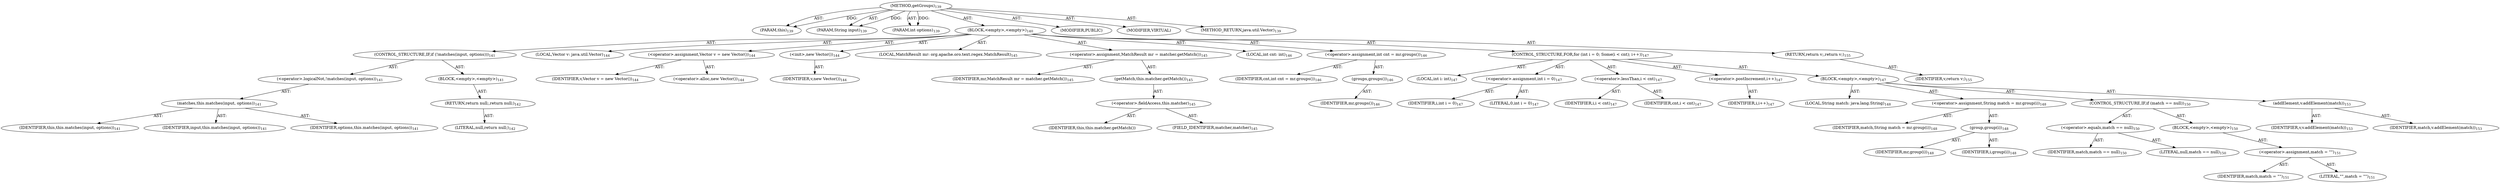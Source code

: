 digraph "getGroups" {  
"111669149703" [label = <(METHOD,getGroups)<SUB>139</SUB>> ]
"115964116998" [label = <(PARAM,this)<SUB>139</SUB>> ]
"115964117006" [label = <(PARAM,String input)<SUB>139</SUB>> ]
"115964117007" [label = <(PARAM,int options)<SUB>139</SUB>> ]
"25769803786" [label = <(BLOCK,&lt;empty&gt;,&lt;empty&gt;)<SUB>140</SUB>> ]
"47244640258" [label = <(CONTROL_STRUCTURE,IF,if (!matches(input, options)))<SUB>141</SUB>> ]
"30064771100" [label = <(&lt;operator&gt;.logicalNot,!matches(input, options))<SUB>141</SUB>> ]
"30064771101" [label = <(matches,this.matches(input, options))<SUB>141</SUB>> ]
"68719476742" [label = <(IDENTIFIER,this,this.matches(input, options))<SUB>141</SUB>> ]
"68719476766" [label = <(IDENTIFIER,input,this.matches(input, options))<SUB>141</SUB>> ]
"68719476767" [label = <(IDENTIFIER,options,this.matches(input, options))<SUB>141</SUB>> ]
"25769803787" [label = <(BLOCK,&lt;empty&gt;,&lt;empty&gt;)<SUB>141</SUB>> ]
"146028888069" [label = <(RETURN,return null;,return null;)<SUB>142</SUB>> ]
"90194313216" [label = <(LITERAL,null,return null;)<SUB>142</SUB>> ]
"94489280515" [label = <(LOCAL,Vector v: java.util.Vector)<SUB>144</SUB>> ]
"30064771102" [label = <(&lt;operator&gt;.assignment,Vector v = new Vector())<SUB>144</SUB>> ]
"68719476768" [label = <(IDENTIFIER,v,Vector v = new Vector())<SUB>144</SUB>> ]
"30064771103" [label = <(&lt;operator&gt;.alloc,new Vector())<SUB>144</SUB>> ]
"30064771104" [label = <(&lt;init&gt;,new Vector())<SUB>144</SUB>> ]
"68719476769" [label = <(IDENTIFIER,v,new Vector())<SUB>144</SUB>> ]
"94489280516" [label = <(LOCAL,MatchResult mr: org.apache.oro.text.regex.MatchResult)<SUB>145</SUB>> ]
"30064771105" [label = <(&lt;operator&gt;.assignment,MatchResult mr = matcher.getMatch())<SUB>145</SUB>> ]
"68719476770" [label = <(IDENTIFIER,mr,MatchResult mr = matcher.getMatch())<SUB>145</SUB>> ]
"30064771106" [label = <(getMatch,this.matcher.getMatch())<SUB>145</SUB>> ]
"30064771107" [label = <(&lt;operator&gt;.fieldAccess,this.matcher)<SUB>145</SUB>> ]
"68719476771" [label = <(IDENTIFIER,this,this.matcher.getMatch())> ]
"55834574857" [label = <(FIELD_IDENTIFIER,matcher,matcher)<SUB>145</SUB>> ]
"94489280517" [label = <(LOCAL,int cnt: int)<SUB>146</SUB>> ]
"30064771108" [label = <(&lt;operator&gt;.assignment,int cnt = mr.groups())<SUB>146</SUB>> ]
"68719476772" [label = <(IDENTIFIER,cnt,int cnt = mr.groups())<SUB>146</SUB>> ]
"30064771109" [label = <(groups,groups())<SUB>146</SUB>> ]
"68719476773" [label = <(IDENTIFIER,mr,groups())<SUB>146</SUB>> ]
"47244640259" [label = <(CONTROL_STRUCTURE,FOR,for (int i = 0; Some(i &lt; cnt); i++))<SUB>147</SUB>> ]
"94489280518" [label = <(LOCAL,int i: int)<SUB>147</SUB>> ]
"30064771110" [label = <(&lt;operator&gt;.assignment,int i = 0)<SUB>147</SUB>> ]
"68719476774" [label = <(IDENTIFIER,i,int i = 0)<SUB>147</SUB>> ]
"90194313217" [label = <(LITERAL,0,int i = 0)<SUB>147</SUB>> ]
"30064771111" [label = <(&lt;operator&gt;.lessThan,i &lt; cnt)<SUB>147</SUB>> ]
"68719476775" [label = <(IDENTIFIER,i,i &lt; cnt)<SUB>147</SUB>> ]
"68719476776" [label = <(IDENTIFIER,cnt,i &lt; cnt)<SUB>147</SUB>> ]
"30064771112" [label = <(&lt;operator&gt;.postIncrement,i++)<SUB>147</SUB>> ]
"68719476777" [label = <(IDENTIFIER,i,i++)<SUB>147</SUB>> ]
"25769803788" [label = <(BLOCK,&lt;empty&gt;,&lt;empty&gt;)<SUB>147</SUB>> ]
"94489280519" [label = <(LOCAL,String match: java.lang.String)<SUB>148</SUB>> ]
"30064771113" [label = <(&lt;operator&gt;.assignment,String match = mr.group(i))<SUB>148</SUB>> ]
"68719476778" [label = <(IDENTIFIER,match,String match = mr.group(i))<SUB>148</SUB>> ]
"30064771114" [label = <(group,group(i))<SUB>148</SUB>> ]
"68719476779" [label = <(IDENTIFIER,mr,group(i))<SUB>148</SUB>> ]
"68719476780" [label = <(IDENTIFIER,i,group(i))<SUB>148</SUB>> ]
"47244640260" [label = <(CONTROL_STRUCTURE,IF,if (match == null))<SUB>150</SUB>> ]
"30064771115" [label = <(&lt;operator&gt;.equals,match == null)<SUB>150</SUB>> ]
"68719476781" [label = <(IDENTIFIER,match,match == null)<SUB>150</SUB>> ]
"90194313218" [label = <(LITERAL,null,match == null)<SUB>150</SUB>> ]
"25769803789" [label = <(BLOCK,&lt;empty&gt;,&lt;empty&gt;)<SUB>150</SUB>> ]
"30064771116" [label = <(&lt;operator&gt;.assignment,match = &quot;&quot;)<SUB>151</SUB>> ]
"68719476782" [label = <(IDENTIFIER,match,match = &quot;&quot;)<SUB>151</SUB>> ]
"90194313219" [label = <(LITERAL,&quot;&quot;,match = &quot;&quot;)<SUB>151</SUB>> ]
"30064771117" [label = <(addElement,v.addElement(match))<SUB>153</SUB>> ]
"68719476783" [label = <(IDENTIFIER,v,v.addElement(match))<SUB>153</SUB>> ]
"68719476784" [label = <(IDENTIFIER,match,v.addElement(match))<SUB>153</SUB>> ]
"146028888070" [label = <(RETURN,return v;,return v;)<SUB>155</SUB>> ]
"68719476785" [label = <(IDENTIFIER,v,return v;)<SUB>155</SUB>> ]
"133143986193" [label = <(MODIFIER,PUBLIC)> ]
"133143986194" [label = <(MODIFIER,VIRTUAL)> ]
"128849018887" [label = <(METHOD_RETURN,java.util.Vector)<SUB>139</SUB>> ]
  "111669149703" -> "115964116998"  [ label = "AST: "] 
  "111669149703" -> "115964117006"  [ label = "AST: "] 
  "111669149703" -> "115964117007"  [ label = "AST: "] 
  "111669149703" -> "25769803786"  [ label = "AST: "] 
  "111669149703" -> "133143986193"  [ label = "AST: "] 
  "111669149703" -> "133143986194"  [ label = "AST: "] 
  "111669149703" -> "128849018887"  [ label = "AST: "] 
  "25769803786" -> "47244640258"  [ label = "AST: "] 
  "25769803786" -> "94489280515"  [ label = "AST: "] 
  "25769803786" -> "30064771102"  [ label = "AST: "] 
  "25769803786" -> "30064771104"  [ label = "AST: "] 
  "25769803786" -> "94489280516"  [ label = "AST: "] 
  "25769803786" -> "30064771105"  [ label = "AST: "] 
  "25769803786" -> "94489280517"  [ label = "AST: "] 
  "25769803786" -> "30064771108"  [ label = "AST: "] 
  "25769803786" -> "47244640259"  [ label = "AST: "] 
  "25769803786" -> "146028888070"  [ label = "AST: "] 
  "47244640258" -> "30064771100"  [ label = "AST: "] 
  "47244640258" -> "25769803787"  [ label = "AST: "] 
  "30064771100" -> "30064771101"  [ label = "AST: "] 
  "30064771101" -> "68719476742"  [ label = "AST: "] 
  "30064771101" -> "68719476766"  [ label = "AST: "] 
  "30064771101" -> "68719476767"  [ label = "AST: "] 
  "25769803787" -> "146028888069"  [ label = "AST: "] 
  "146028888069" -> "90194313216"  [ label = "AST: "] 
  "30064771102" -> "68719476768"  [ label = "AST: "] 
  "30064771102" -> "30064771103"  [ label = "AST: "] 
  "30064771104" -> "68719476769"  [ label = "AST: "] 
  "30064771105" -> "68719476770"  [ label = "AST: "] 
  "30064771105" -> "30064771106"  [ label = "AST: "] 
  "30064771106" -> "30064771107"  [ label = "AST: "] 
  "30064771107" -> "68719476771"  [ label = "AST: "] 
  "30064771107" -> "55834574857"  [ label = "AST: "] 
  "30064771108" -> "68719476772"  [ label = "AST: "] 
  "30064771108" -> "30064771109"  [ label = "AST: "] 
  "30064771109" -> "68719476773"  [ label = "AST: "] 
  "47244640259" -> "94489280518"  [ label = "AST: "] 
  "47244640259" -> "30064771110"  [ label = "AST: "] 
  "47244640259" -> "30064771111"  [ label = "AST: "] 
  "47244640259" -> "30064771112"  [ label = "AST: "] 
  "47244640259" -> "25769803788"  [ label = "AST: "] 
  "30064771110" -> "68719476774"  [ label = "AST: "] 
  "30064771110" -> "90194313217"  [ label = "AST: "] 
  "30064771111" -> "68719476775"  [ label = "AST: "] 
  "30064771111" -> "68719476776"  [ label = "AST: "] 
  "30064771112" -> "68719476777"  [ label = "AST: "] 
  "25769803788" -> "94489280519"  [ label = "AST: "] 
  "25769803788" -> "30064771113"  [ label = "AST: "] 
  "25769803788" -> "47244640260"  [ label = "AST: "] 
  "25769803788" -> "30064771117"  [ label = "AST: "] 
  "30064771113" -> "68719476778"  [ label = "AST: "] 
  "30064771113" -> "30064771114"  [ label = "AST: "] 
  "30064771114" -> "68719476779"  [ label = "AST: "] 
  "30064771114" -> "68719476780"  [ label = "AST: "] 
  "47244640260" -> "30064771115"  [ label = "AST: "] 
  "47244640260" -> "25769803789"  [ label = "AST: "] 
  "30064771115" -> "68719476781"  [ label = "AST: "] 
  "30064771115" -> "90194313218"  [ label = "AST: "] 
  "25769803789" -> "30064771116"  [ label = "AST: "] 
  "30064771116" -> "68719476782"  [ label = "AST: "] 
  "30064771116" -> "90194313219"  [ label = "AST: "] 
  "30064771117" -> "68719476783"  [ label = "AST: "] 
  "30064771117" -> "68719476784"  [ label = "AST: "] 
  "146028888070" -> "68719476785"  [ label = "AST: "] 
  "111669149703" -> "115964116998"  [ label = "DDG: "] 
  "111669149703" -> "115964117006"  [ label = "DDG: "] 
  "111669149703" -> "115964117007"  [ label = "DDG: "] 
}
